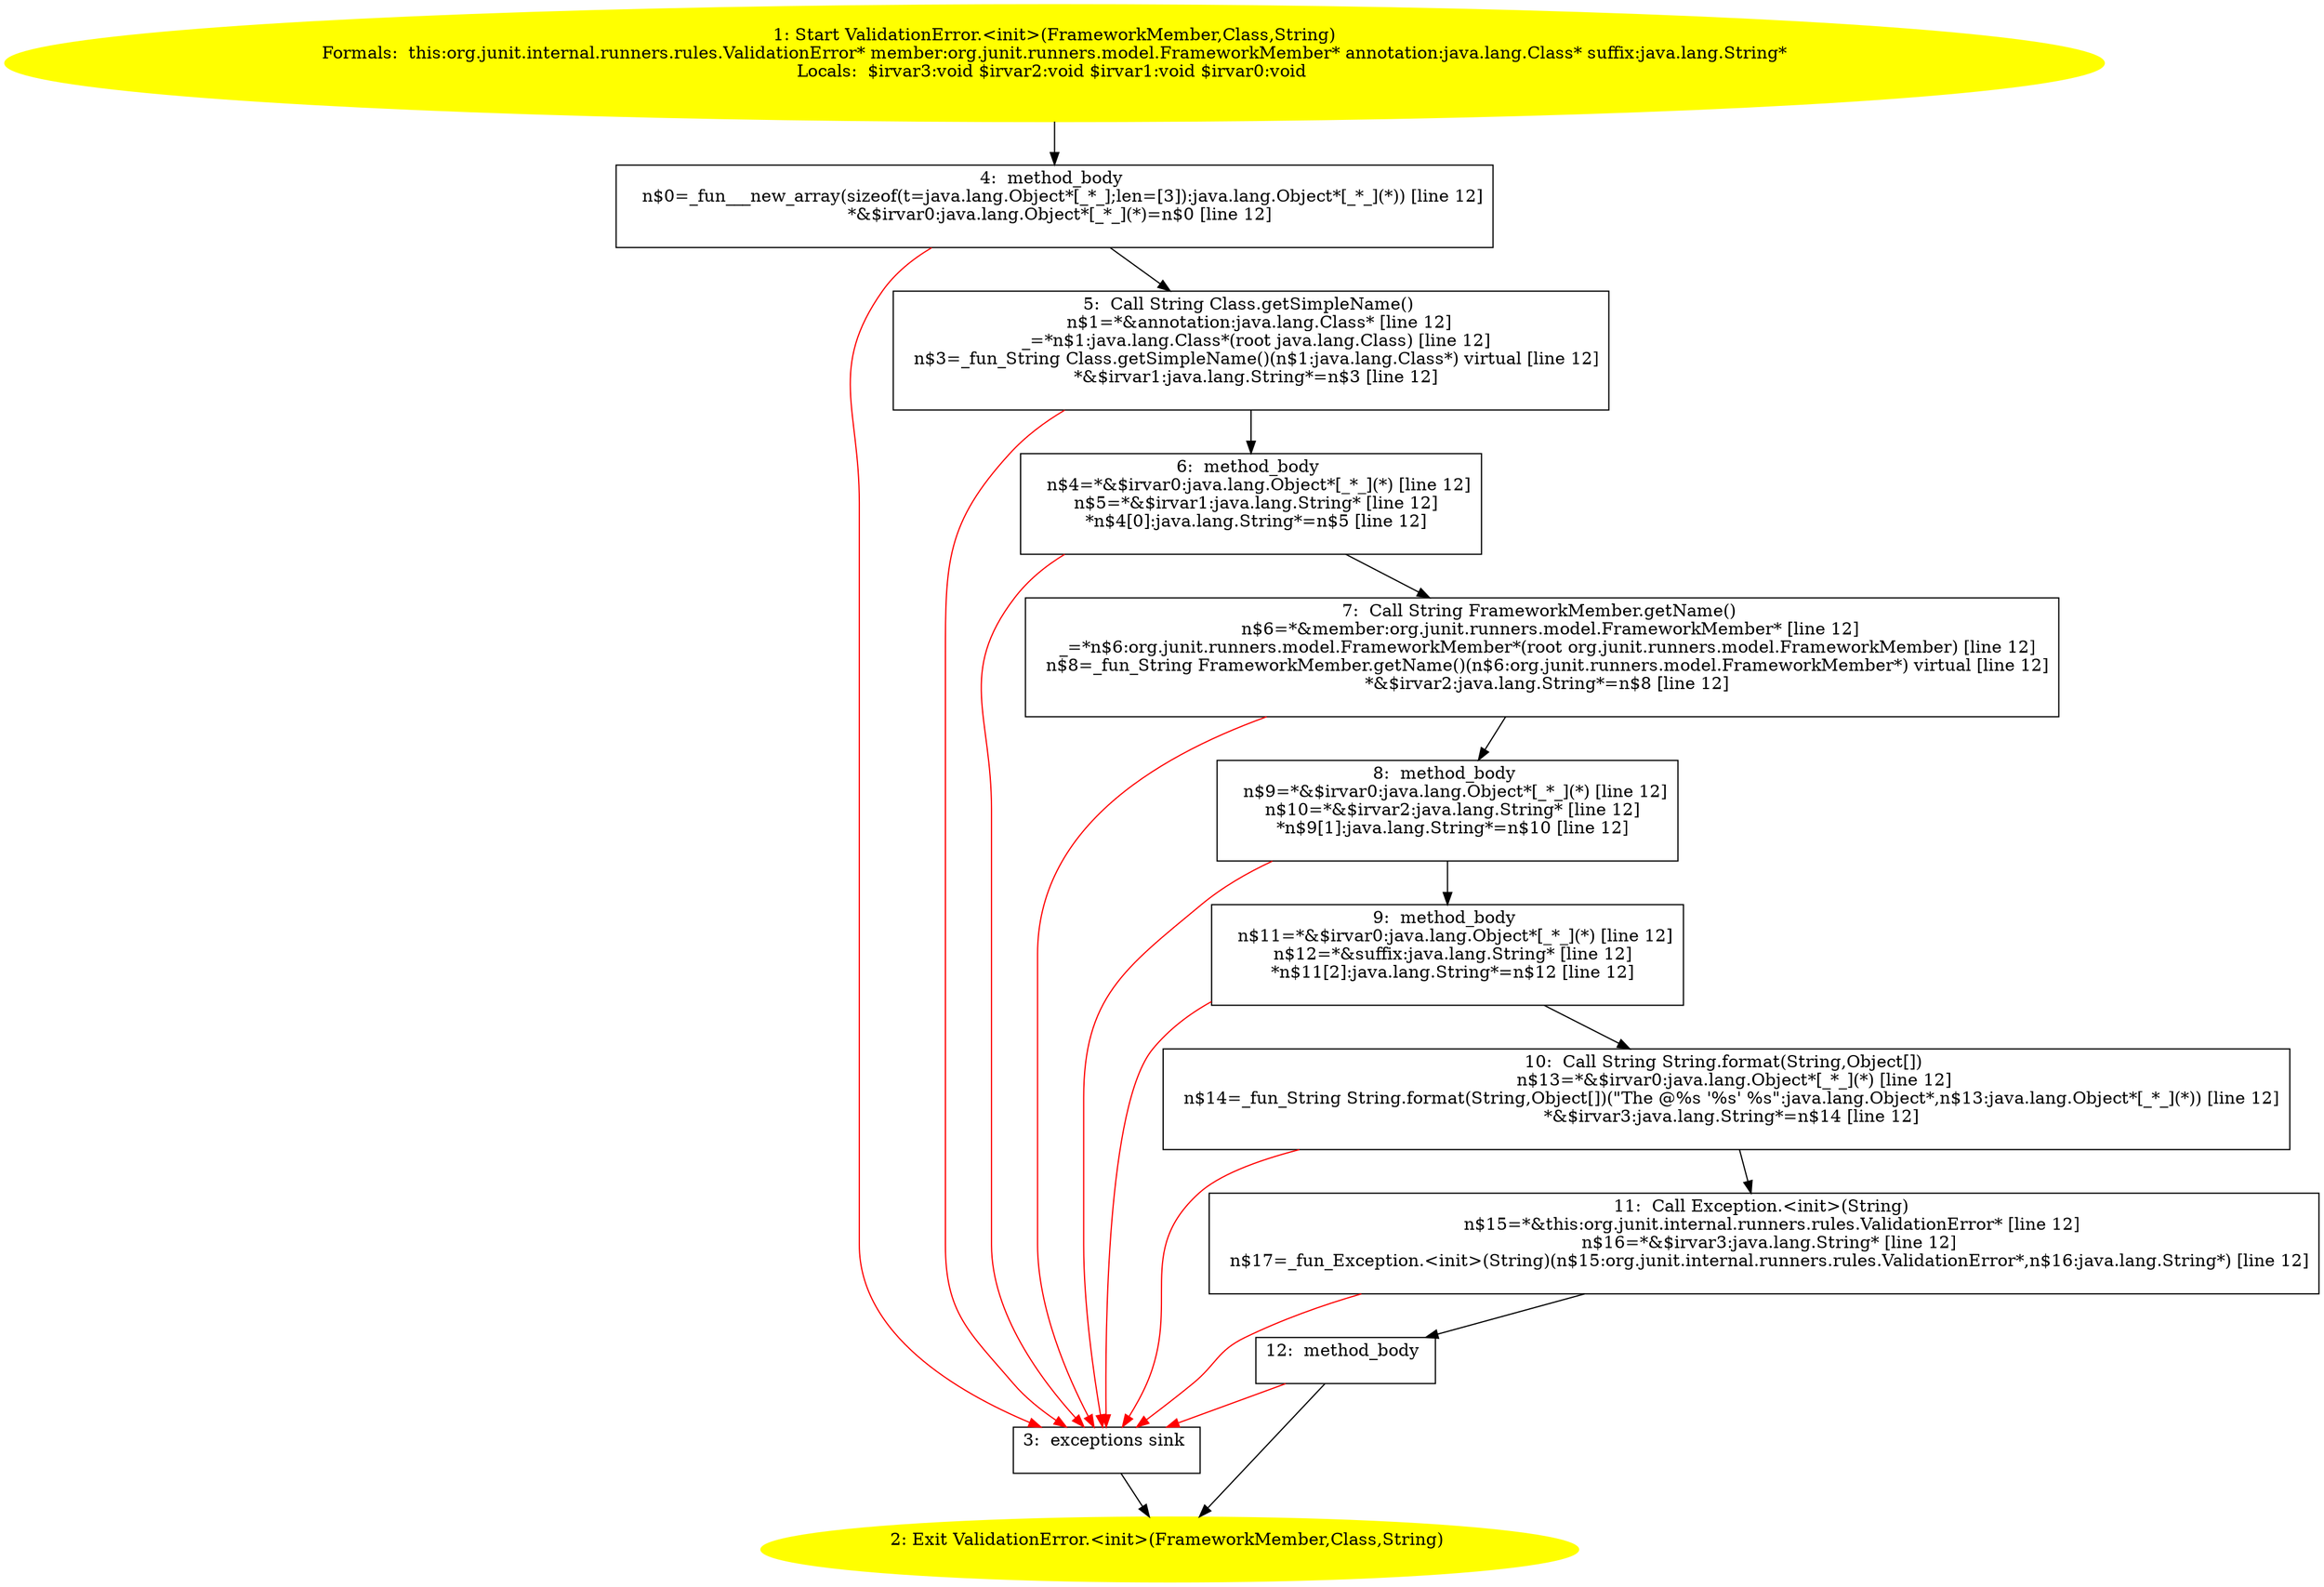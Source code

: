 /* @generated */
digraph cfg {
"org.junit.internal.runners.rules.ValidationError.<init>(org.junit.runners.model.FrameworkMember,java.795ddb6daceaf4c635b2f75b6d1169bc_1" [label="1: Start ValidationError.<init>(FrameworkMember,Class,String)\nFormals:  this:org.junit.internal.runners.rules.ValidationError* member:org.junit.runners.model.FrameworkMember* annotation:java.lang.Class* suffix:java.lang.String*\nLocals:  $irvar3:void $irvar2:void $irvar1:void $irvar0:void \n  " color=yellow style=filled]
	

	 "org.junit.internal.runners.rules.ValidationError.<init>(org.junit.runners.model.FrameworkMember,java.795ddb6daceaf4c635b2f75b6d1169bc_1" -> "org.junit.internal.runners.rules.ValidationError.<init>(org.junit.runners.model.FrameworkMember,java.795ddb6daceaf4c635b2f75b6d1169bc_4" ;
"org.junit.internal.runners.rules.ValidationError.<init>(org.junit.runners.model.FrameworkMember,java.795ddb6daceaf4c635b2f75b6d1169bc_2" [label="2: Exit ValidationError.<init>(FrameworkMember,Class,String) \n  " color=yellow style=filled]
	

"org.junit.internal.runners.rules.ValidationError.<init>(org.junit.runners.model.FrameworkMember,java.795ddb6daceaf4c635b2f75b6d1169bc_3" [label="3:  exceptions sink \n  " shape="box"]
	

	 "org.junit.internal.runners.rules.ValidationError.<init>(org.junit.runners.model.FrameworkMember,java.795ddb6daceaf4c635b2f75b6d1169bc_3" -> "org.junit.internal.runners.rules.ValidationError.<init>(org.junit.runners.model.FrameworkMember,java.795ddb6daceaf4c635b2f75b6d1169bc_2" ;
"org.junit.internal.runners.rules.ValidationError.<init>(org.junit.runners.model.FrameworkMember,java.795ddb6daceaf4c635b2f75b6d1169bc_4" [label="4:  method_body \n   n$0=_fun___new_array(sizeof(t=java.lang.Object*[_*_];len=[3]):java.lang.Object*[_*_](*)) [line 12]\n  *&$irvar0:java.lang.Object*[_*_](*)=n$0 [line 12]\n " shape="box"]
	

	 "org.junit.internal.runners.rules.ValidationError.<init>(org.junit.runners.model.FrameworkMember,java.795ddb6daceaf4c635b2f75b6d1169bc_4" -> "org.junit.internal.runners.rules.ValidationError.<init>(org.junit.runners.model.FrameworkMember,java.795ddb6daceaf4c635b2f75b6d1169bc_5" ;
	 "org.junit.internal.runners.rules.ValidationError.<init>(org.junit.runners.model.FrameworkMember,java.795ddb6daceaf4c635b2f75b6d1169bc_4" -> "org.junit.internal.runners.rules.ValidationError.<init>(org.junit.runners.model.FrameworkMember,java.795ddb6daceaf4c635b2f75b6d1169bc_3" [color="red" ];
"org.junit.internal.runners.rules.ValidationError.<init>(org.junit.runners.model.FrameworkMember,java.795ddb6daceaf4c635b2f75b6d1169bc_5" [label="5:  Call String Class.getSimpleName() \n   n$1=*&annotation:java.lang.Class* [line 12]\n  _=*n$1:java.lang.Class*(root java.lang.Class) [line 12]\n  n$3=_fun_String Class.getSimpleName()(n$1:java.lang.Class*) virtual [line 12]\n  *&$irvar1:java.lang.String*=n$3 [line 12]\n " shape="box"]
	

	 "org.junit.internal.runners.rules.ValidationError.<init>(org.junit.runners.model.FrameworkMember,java.795ddb6daceaf4c635b2f75b6d1169bc_5" -> "org.junit.internal.runners.rules.ValidationError.<init>(org.junit.runners.model.FrameworkMember,java.795ddb6daceaf4c635b2f75b6d1169bc_6" ;
	 "org.junit.internal.runners.rules.ValidationError.<init>(org.junit.runners.model.FrameworkMember,java.795ddb6daceaf4c635b2f75b6d1169bc_5" -> "org.junit.internal.runners.rules.ValidationError.<init>(org.junit.runners.model.FrameworkMember,java.795ddb6daceaf4c635b2f75b6d1169bc_3" [color="red" ];
"org.junit.internal.runners.rules.ValidationError.<init>(org.junit.runners.model.FrameworkMember,java.795ddb6daceaf4c635b2f75b6d1169bc_6" [label="6:  method_body \n   n$4=*&$irvar0:java.lang.Object*[_*_](*) [line 12]\n  n$5=*&$irvar1:java.lang.String* [line 12]\n  *n$4[0]:java.lang.String*=n$5 [line 12]\n " shape="box"]
	

	 "org.junit.internal.runners.rules.ValidationError.<init>(org.junit.runners.model.FrameworkMember,java.795ddb6daceaf4c635b2f75b6d1169bc_6" -> "org.junit.internal.runners.rules.ValidationError.<init>(org.junit.runners.model.FrameworkMember,java.795ddb6daceaf4c635b2f75b6d1169bc_7" ;
	 "org.junit.internal.runners.rules.ValidationError.<init>(org.junit.runners.model.FrameworkMember,java.795ddb6daceaf4c635b2f75b6d1169bc_6" -> "org.junit.internal.runners.rules.ValidationError.<init>(org.junit.runners.model.FrameworkMember,java.795ddb6daceaf4c635b2f75b6d1169bc_3" [color="red" ];
"org.junit.internal.runners.rules.ValidationError.<init>(org.junit.runners.model.FrameworkMember,java.795ddb6daceaf4c635b2f75b6d1169bc_7" [label="7:  Call String FrameworkMember.getName() \n   n$6=*&member:org.junit.runners.model.FrameworkMember* [line 12]\n  _=*n$6:org.junit.runners.model.FrameworkMember*(root org.junit.runners.model.FrameworkMember) [line 12]\n  n$8=_fun_String FrameworkMember.getName()(n$6:org.junit.runners.model.FrameworkMember*) virtual [line 12]\n  *&$irvar2:java.lang.String*=n$8 [line 12]\n " shape="box"]
	

	 "org.junit.internal.runners.rules.ValidationError.<init>(org.junit.runners.model.FrameworkMember,java.795ddb6daceaf4c635b2f75b6d1169bc_7" -> "org.junit.internal.runners.rules.ValidationError.<init>(org.junit.runners.model.FrameworkMember,java.795ddb6daceaf4c635b2f75b6d1169bc_8" ;
	 "org.junit.internal.runners.rules.ValidationError.<init>(org.junit.runners.model.FrameworkMember,java.795ddb6daceaf4c635b2f75b6d1169bc_7" -> "org.junit.internal.runners.rules.ValidationError.<init>(org.junit.runners.model.FrameworkMember,java.795ddb6daceaf4c635b2f75b6d1169bc_3" [color="red" ];
"org.junit.internal.runners.rules.ValidationError.<init>(org.junit.runners.model.FrameworkMember,java.795ddb6daceaf4c635b2f75b6d1169bc_8" [label="8:  method_body \n   n$9=*&$irvar0:java.lang.Object*[_*_](*) [line 12]\n  n$10=*&$irvar2:java.lang.String* [line 12]\n  *n$9[1]:java.lang.String*=n$10 [line 12]\n " shape="box"]
	

	 "org.junit.internal.runners.rules.ValidationError.<init>(org.junit.runners.model.FrameworkMember,java.795ddb6daceaf4c635b2f75b6d1169bc_8" -> "org.junit.internal.runners.rules.ValidationError.<init>(org.junit.runners.model.FrameworkMember,java.795ddb6daceaf4c635b2f75b6d1169bc_9" ;
	 "org.junit.internal.runners.rules.ValidationError.<init>(org.junit.runners.model.FrameworkMember,java.795ddb6daceaf4c635b2f75b6d1169bc_8" -> "org.junit.internal.runners.rules.ValidationError.<init>(org.junit.runners.model.FrameworkMember,java.795ddb6daceaf4c635b2f75b6d1169bc_3" [color="red" ];
"org.junit.internal.runners.rules.ValidationError.<init>(org.junit.runners.model.FrameworkMember,java.795ddb6daceaf4c635b2f75b6d1169bc_9" [label="9:  method_body \n   n$11=*&$irvar0:java.lang.Object*[_*_](*) [line 12]\n  n$12=*&suffix:java.lang.String* [line 12]\n  *n$11[2]:java.lang.String*=n$12 [line 12]\n " shape="box"]
	

	 "org.junit.internal.runners.rules.ValidationError.<init>(org.junit.runners.model.FrameworkMember,java.795ddb6daceaf4c635b2f75b6d1169bc_9" -> "org.junit.internal.runners.rules.ValidationError.<init>(org.junit.runners.model.FrameworkMember,java.795ddb6daceaf4c635b2f75b6d1169bc_10" ;
	 "org.junit.internal.runners.rules.ValidationError.<init>(org.junit.runners.model.FrameworkMember,java.795ddb6daceaf4c635b2f75b6d1169bc_9" -> "org.junit.internal.runners.rules.ValidationError.<init>(org.junit.runners.model.FrameworkMember,java.795ddb6daceaf4c635b2f75b6d1169bc_3" [color="red" ];
"org.junit.internal.runners.rules.ValidationError.<init>(org.junit.runners.model.FrameworkMember,java.795ddb6daceaf4c635b2f75b6d1169bc_10" [label="10:  Call String String.format(String,Object[]) \n   n$13=*&$irvar0:java.lang.Object*[_*_](*) [line 12]\n  n$14=_fun_String String.format(String,Object[])(\"The @%s '%s' %s\":java.lang.Object*,n$13:java.lang.Object*[_*_](*)) [line 12]\n  *&$irvar3:java.lang.String*=n$14 [line 12]\n " shape="box"]
	

	 "org.junit.internal.runners.rules.ValidationError.<init>(org.junit.runners.model.FrameworkMember,java.795ddb6daceaf4c635b2f75b6d1169bc_10" -> "org.junit.internal.runners.rules.ValidationError.<init>(org.junit.runners.model.FrameworkMember,java.795ddb6daceaf4c635b2f75b6d1169bc_11" ;
	 "org.junit.internal.runners.rules.ValidationError.<init>(org.junit.runners.model.FrameworkMember,java.795ddb6daceaf4c635b2f75b6d1169bc_10" -> "org.junit.internal.runners.rules.ValidationError.<init>(org.junit.runners.model.FrameworkMember,java.795ddb6daceaf4c635b2f75b6d1169bc_3" [color="red" ];
"org.junit.internal.runners.rules.ValidationError.<init>(org.junit.runners.model.FrameworkMember,java.795ddb6daceaf4c635b2f75b6d1169bc_11" [label="11:  Call Exception.<init>(String) \n   n$15=*&this:org.junit.internal.runners.rules.ValidationError* [line 12]\n  n$16=*&$irvar3:java.lang.String* [line 12]\n  n$17=_fun_Exception.<init>(String)(n$15:org.junit.internal.runners.rules.ValidationError*,n$16:java.lang.String*) [line 12]\n " shape="box"]
	

	 "org.junit.internal.runners.rules.ValidationError.<init>(org.junit.runners.model.FrameworkMember,java.795ddb6daceaf4c635b2f75b6d1169bc_11" -> "org.junit.internal.runners.rules.ValidationError.<init>(org.junit.runners.model.FrameworkMember,java.795ddb6daceaf4c635b2f75b6d1169bc_12" ;
	 "org.junit.internal.runners.rules.ValidationError.<init>(org.junit.runners.model.FrameworkMember,java.795ddb6daceaf4c635b2f75b6d1169bc_11" -> "org.junit.internal.runners.rules.ValidationError.<init>(org.junit.runners.model.FrameworkMember,java.795ddb6daceaf4c635b2f75b6d1169bc_3" [color="red" ];
"org.junit.internal.runners.rules.ValidationError.<init>(org.junit.runners.model.FrameworkMember,java.795ddb6daceaf4c635b2f75b6d1169bc_12" [label="12:  method_body \n  " shape="box"]
	

	 "org.junit.internal.runners.rules.ValidationError.<init>(org.junit.runners.model.FrameworkMember,java.795ddb6daceaf4c635b2f75b6d1169bc_12" -> "org.junit.internal.runners.rules.ValidationError.<init>(org.junit.runners.model.FrameworkMember,java.795ddb6daceaf4c635b2f75b6d1169bc_2" ;
	 "org.junit.internal.runners.rules.ValidationError.<init>(org.junit.runners.model.FrameworkMember,java.795ddb6daceaf4c635b2f75b6d1169bc_12" -> "org.junit.internal.runners.rules.ValidationError.<init>(org.junit.runners.model.FrameworkMember,java.795ddb6daceaf4c635b2f75b6d1169bc_3" [color="red" ];
}
